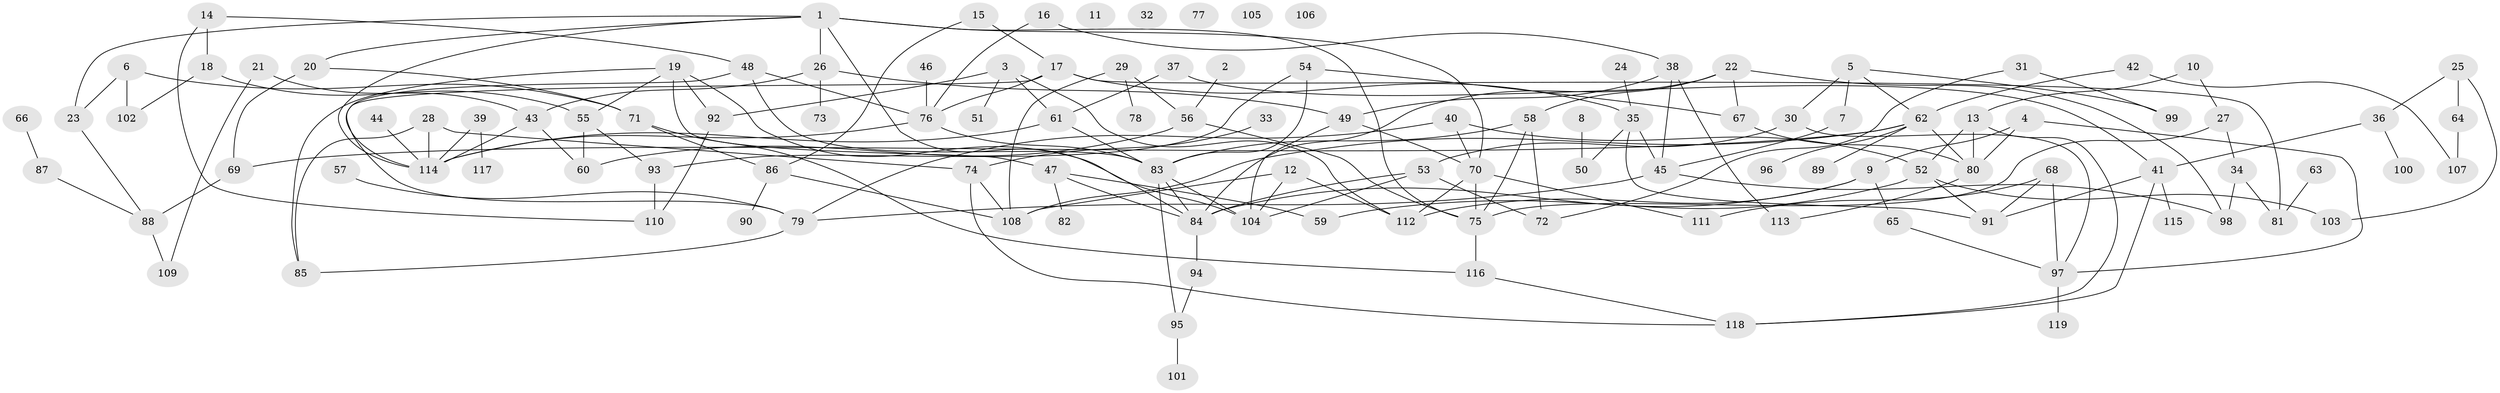 // coarse degree distribution, {2: 0.13924050632911392, 5: 0.1518987341772152, 7: 0.06329113924050633, 3: 0.22784810126582278, 4: 0.20253164556962025, 1: 0.1518987341772152, 8: 0.012658227848101266, 9: 0.012658227848101266, 6: 0.0379746835443038}
// Generated by graph-tools (version 1.1) at 2025/35/03/04/25 23:35:56]
// undirected, 119 vertices, 177 edges
graph export_dot {
  node [color=gray90,style=filled];
  1;
  2;
  3;
  4;
  5;
  6;
  7;
  8;
  9;
  10;
  11;
  12;
  13;
  14;
  15;
  16;
  17;
  18;
  19;
  20;
  21;
  22;
  23;
  24;
  25;
  26;
  27;
  28;
  29;
  30;
  31;
  32;
  33;
  34;
  35;
  36;
  37;
  38;
  39;
  40;
  41;
  42;
  43;
  44;
  45;
  46;
  47;
  48;
  49;
  50;
  51;
  52;
  53;
  54;
  55;
  56;
  57;
  58;
  59;
  60;
  61;
  62;
  63;
  64;
  65;
  66;
  67;
  68;
  69;
  70;
  71;
  72;
  73;
  74;
  75;
  76;
  77;
  78;
  79;
  80;
  81;
  82;
  83;
  84;
  85;
  86;
  87;
  88;
  89;
  90;
  91;
  92;
  93;
  94;
  95;
  96;
  97;
  98;
  99;
  100;
  101;
  102;
  103;
  104;
  105;
  106;
  107;
  108;
  109;
  110;
  111;
  112;
  113;
  114;
  115;
  116;
  117;
  118;
  119;
  1 -- 20;
  1 -- 23;
  1 -- 26;
  1 -- 70;
  1 -- 75;
  1 -- 84;
  1 -- 114;
  2 -- 56;
  3 -- 51;
  3 -- 61;
  3 -- 92;
  3 -- 112;
  4 -- 9;
  4 -- 80;
  4 -- 97;
  5 -- 7;
  5 -- 30;
  5 -- 62;
  5 -- 99;
  6 -- 23;
  6 -- 71;
  6 -- 102;
  7 -- 45;
  8 -- 50;
  9 -- 65;
  9 -- 84;
  9 -- 112;
  10 -- 13;
  10 -- 27;
  12 -- 104;
  12 -- 108;
  12 -- 112;
  13 -- 52;
  13 -- 80;
  13 -- 118;
  14 -- 18;
  14 -- 48;
  14 -- 110;
  15 -- 17;
  15 -- 86;
  16 -- 38;
  16 -- 76;
  17 -- 35;
  17 -- 76;
  17 -- 79;
  17 -- 81;
  18 -- 55;
  18 -- 102;
  19 -- 47;
  19 -- 55;
  19 -- 85;
  19 -- 92;
  19 -- 104;
  20 -- 69;
  20 -- 71;
  21 -- 43;
  21 -- 109;
  22 -- 58;
  22 -- 67;
  22 -- 84;
  22 -- 98;
  23 -- 88;
  24 -- 35;
  25 -- 36;
  25 -- 64;
  25 -- 103;
  26 -- 43;
  26 -- 49;
  26 -- 73;
  27 -- 34;
  27 -- 75;
  28 -- 74;
  28 -- 85;
  28 -- 114;
  29 -- 56;
  29 -- 78;
  29 -- 108;
  30 -- 53;
  30 -- 97;
  31 -- 72;
  31 -- 99;
  33 -- 74;
  34 -- 81;
  34 -- 98;
  35 -- 45;
  35 -- 50;
  35 -- 91;
  36 -- 41;
  36 -- 100;
  37 -- 41;
  37 -- 61;
  38 -- 45;
  38 -- 49;
  38 -- 113;
  39 -- 114;
  39 -- 117;
  40 -- 52;
  40 -- 70;
  40 -- 79;
  41 -- 91;
  41 -- 115;
  41 -- 118;
  42 -- 62;
  42 -- 107;
  43 -- 60;
  43 -- 114;
  44 -- 114;
  45 -- 79;
  45 -- 98;
  46 -- 76;
  47 -- 59;
  47 -- 82;
  47 -- 84;
  48 -- 76;
  48 -- 83;
  48 -- 114;
  49 -- 70;
  49 -- 104;
  52 -- 59;
  52 -- 91;
  52 -- 103;
  53 -- 72;
  53 -- 84;
  53 -- 104;
  54 -- 67;
  54 -- 83;
  54 -- 93;
  55 -- 60;
  55 -- 93;
  56 -- 60;
  56 -- 75;
  57 -- 79;
  58 -- 72;
  58 -- 75;
  58 -- 83;
  61 -- 83;
  61 -- 114;
  62 -- 69;
  62 -- 80;
  62 -- 89;
  62 -- 96;
  62 -- 108;
  63 -- 81;
  64 -- 107;
  65 -- 97;
  66 -- 87;
  67 -- 80;
  68 -- 91;
  68 -- 97;
  68 -- 111;
  69 -- 88;
  70 -- 75;
  70 -- 111;
  70 -- 112;
  71 -- 86;
  71 -- 116;
  74 -- 108;
  74 -- 118;
  75 -- 116;
  76 -- 83;
  76 -- 114;
  79 -- 85;
  80 -- 113;
  83 -- 84;
  83 -- 95;
  83 -- 104;
  84 -- 94;
  86 -- 90;
  86 -- 108;
  87 -- 88;
  88 -- 109;
  92 -- 110;
  93 -- 110;
  94 -- 95;
  95 -- 101;
  97 -- 119;
  116 -- 118;
}
